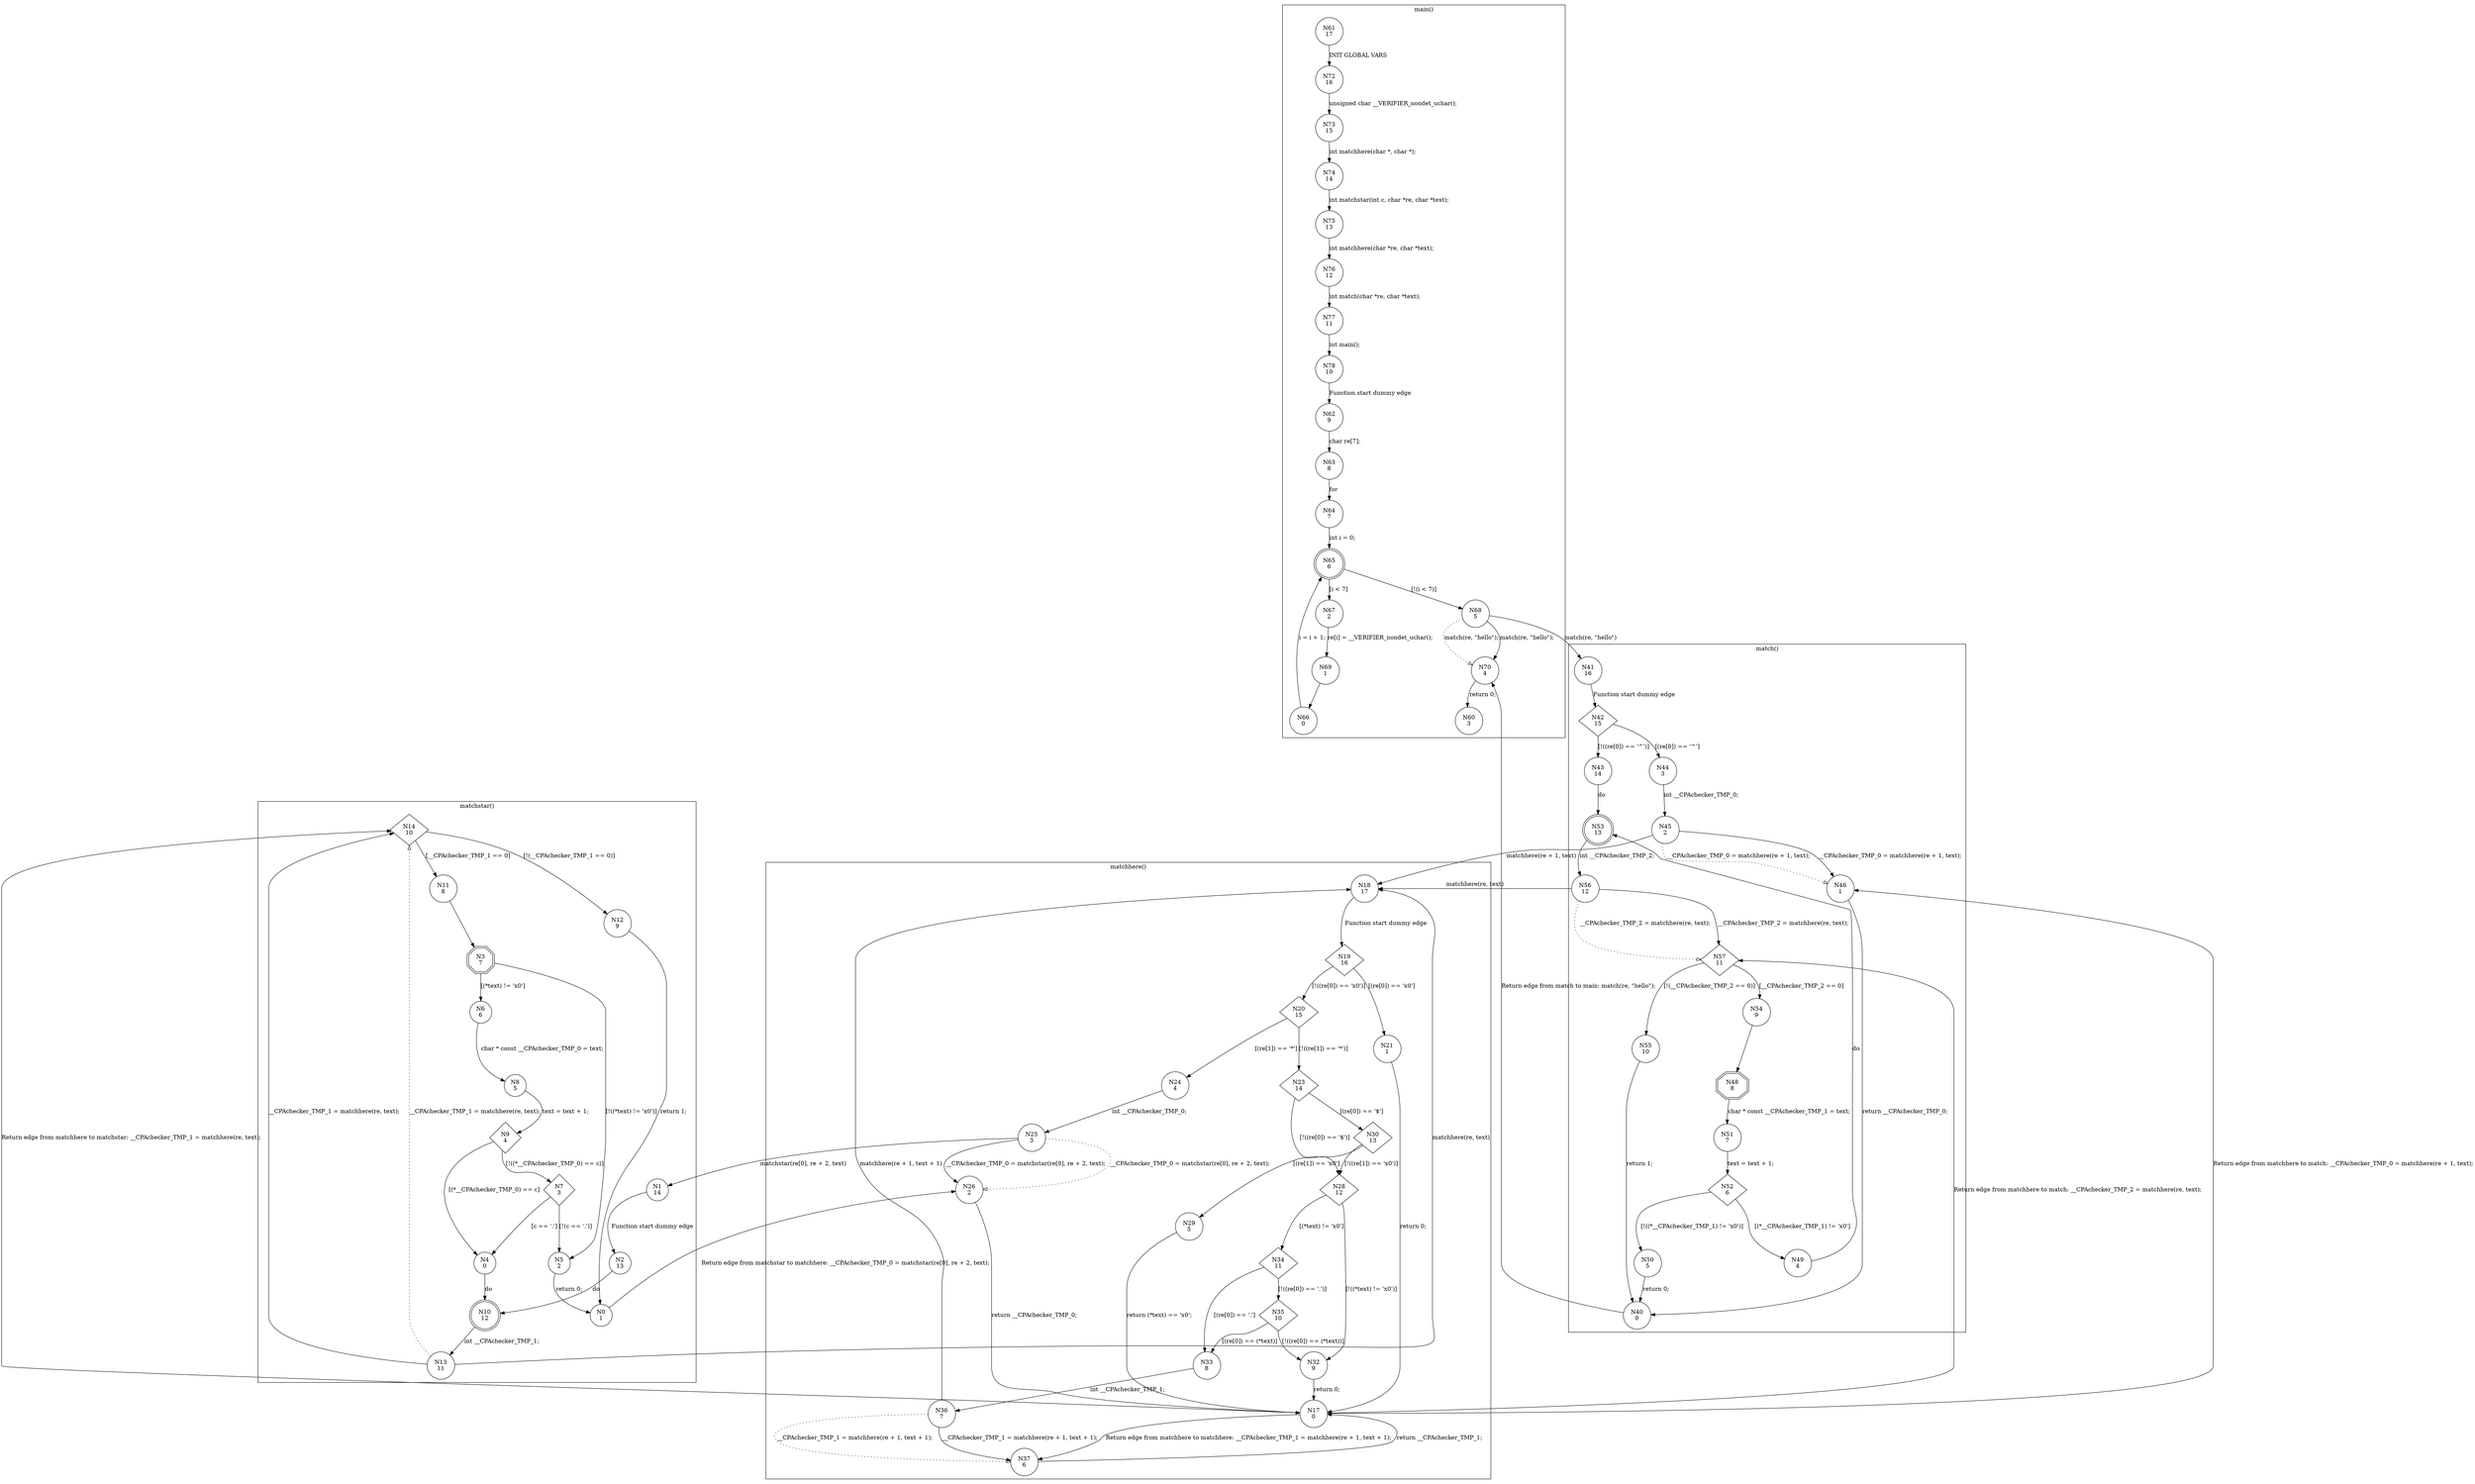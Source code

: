 digraph CFA {
61 [shape="circle" label="N61\n17"]
72 [shape="circle" label="N72\n16"]
73 [shape="circle" label="N73\n15"]
74 [shape="circle" label="N74\n14"]
75 [shape="circle" label="N75\n13"]
76 [shape="circle" label="N76\n12"]
77 [shape="circle" label="N77\n11"]
78 [shape="circle" label="N78\n10"]
62 [shape="circle" label="N62\n9"]
63 [shape="circle" label="N63\n8"]
64 [shape="circle" label="N64\n7"]
65 [shape="doublecircle" label="N65\n6"]
68 [shape="circle" label="N68\n5"]
41 [shape="circle" label="N41\n16"]
42 [shape="diamond" label="N42\n15"]
43 [shape="circle" label="N43\n14"]
53 [shape="doublecircle" label="N53\n13"]
56 [shape="circle" label="N56\n12"]
18 [shape="circle" label="N18\n17"]
19 [shape="diamond" label="N19\n16"]
20 [shape="diamond" label="N20\n15"]
23 [shape="diamond" label="N23\n14"]
28 [shape="diamond" label="N28\n12"]
32 [shape="circle" label="N32\n9"]
17 [shape="circle" label="N17\n0"]
14 [shape="diamond" label="N14\n10"]
12 [shape="circle" label="N12\n9"]
0 [shape="circle" label="N0\n1"]
26 [shape="circle" label="N26\n2"]
11 [shape="circle" label="N11\n8"]
3 [shape="doubleoctagon" label="N3\n7"]
5 [shape="circle" label="N5\n2"]
6 [shape="circle" label="N6\n6"]
8 [shape="circle" label="N8\n5"]
9 [shape="diamond" label="N9\n4"]
7 [shape="diamond" label="N7\n3"]
4 [shape="circle" label="N4\n0"]
10 [shape="doublecircle" label="N10\n12"]
13 [shape="circle" label="N13\n11"]
37 [shape="circle" label="N37\n6"]
46 [shape="circle" label="N46\n1"]
40 [shape="circle" label="N40\n0"]
70 [shape="circle" label="N70\n4"]
60 [shape="circle" label="N60\n3"]
57 [shape="diamond" label="N57\n11"]
55 [shape="circle" label="N55\n10"]
54 [shape="circle" label="N54\n9"]
48 [shape="doubleoctagon" label="N48\n8"]
51 [shape="circle" label="N51\n7"]
52 [shape="diamond" label="N52\n6"]
50 [shape="circle" label="N50\n5"]
49 [shape="circle" label="N49\n4"]
34 [shape="diamond" label="N34\n11"]
35 [shape="diamond" label="N35\n10"]
33 [shape="circle" label="N33\n8"]
36 [shape="circle" label="N36\n7"]
30 [shape="diamond" label="N30\n13"]
29 [shape="circle" label="N29\n5"]
24 [shape="circle" label="N24\n4"]
25 [shape="circle" label="N25\n3"]
1 [shape="circle" label="N1\n14"]
2 [shape="circle" label="N2\n13"]
21 [shape="circle" label="N21\n1"]
44 [shape="circle" label="N44\n3"]
45 [shape="circle" label="N45\n2"]
67 [shape="circle" label="N67\n2"]
69 [shape="circle" label="N69\n1"]
66 [shape="circle" label="N66\n0"]
node [shape="circle"]
subgraph cluster_main {
label="main()"
61 -> 72 [label="INIT GLOBAL VARS"]
72 -> 73 [label="unsigned char __VERIFIER_nondet_uchar();"]
73 -> 74 [label="int matchhere(char *, char *);"]
74 -> 75 [label="int matchstar(int c, char *re, char *text);"]
75 -> 76 [label="int matchhere(char *re, char *text);"]
76 -> 77 [label="int match(char *re, char *text);"]
77 -> 78 [label="int main();"]
78 -> 62 [label="Function start dummy edge"]
62 -> 63 [label="char re[7];"]
63 -> 64 [label="for"]
64 -> 65 [label="int i = 0;"]
65 -> 67 [label="[i < 7]"]
65 -> 68 [label="[!(i < 7)]"]
68 -> 70 [label="match(re, \"hello\");" style="dotted" arrowhead="empty"]
68 -> 70 [label="match(re, \"hello\");"]
70 -> 60 [label="return 0;"]
67 -> 69 [label="re[i] = __VERIFIER_nondet_uchar();"]
69 -> 66 [label=""]
66 -> 65 [label="i = i + 1;"]}
subgraph cluster_match {
label="match()"
41 -> 42 [label="Function start dummy edge"]
42 -> 44 [label="[(re[0]) == '^']"]
42 -> 43 [label="[!((re[0]) == '^')]"]
43 -> 53 [label="do"]
53 -> 56 [label="int __CPAchecker_TMP_2;"]
56 -> 57 [label="__CPAchecker_TMP_2 = matchhere(re, text);" style="dotted" arrowhead="empty"]
56 -> 57 [label="__CPAchecker_TMP_2 = matchhere(re, text);"]
46 -> 40 [label="return __CPAchecker_TMP_0;"]
57 -> 54 [label="[__CPAchecker_TMP_2 == 0]"]
57 -> 55 [label="[!(__CPAchecker_TMP_2 == 0)]"]
55 -> 40 [label="return 1;"]
54 -> 48 [label=""]
48 -> 51 [label="char * const __CPAchecker_TMP_1 = text;"]
51 -> 52 [label="text = text + 1;"]
52 -> 49 [label="[(*__CPAchecker_TMP_1) != '\x0']"]
52 -> 50 [label="[!((*__CPAchecker_TMP_1) != '\x0')]"]
50 -> 40 [label="return 0;"]
49 -> 53 [label="do"]
44 -> 45 [label="int __CPAchecker_TMP_0;"]
45 -> 46 [label="__CPAchecker_TMP_0 = matchhere(re + 1, text);" style="dotted" arrowhead="empty"]
45 -> 46 [label="__CPAchecker_TMP_0 = matchhere(re + 1, text);"]}
subgraph cluster_matchhere {
label="matchhere()"
18 -> 19 [label="Function start dummy edge"]
19 -> 21 [label="[(re[0]) == '\x0']"]
19 -> 20 [label="[!((re[0]) == '\x0')]"]
20 -> 24 [label="[(re[1]) == '*']"]
20 -> 23 [label="[!((re[1]) == '*')]"]
23 -> 30 [label="[(re[0]) == '$']"]
23 -> 28 [label="[!((re[0]) == '$')]"]
28 -> 34 [label="[(*text) != '\x0']"]
28 -> 32 [label="[!((*text) != '\x0')]"]
32 -> 17 [label="return 0;"]
26 -> 17 [label="return __CPAchecker_TMP_0;"]
37 -> 17 [label="return __CPAchecker_TMP_1;"]
34 -> 33 [label="[(re[0]) == '.']"]
34 -> 35 [label="[!((re[0]) == '.')]"]
35 -> 33 [label="[(re[0]) == (*text)]"]
35 -> 32 [label="[!((re[0]) == (*text))]"]
33 -> 36 [label="int __CPAchecker_TMP_1;"]
36 -> 37 [label="__CPAchecker_TMP_1 = matchhere(re + 1, text + 1);" style="dotted" arrowhead="empty"]
36 -> 37 [label="__CPAchecker_TMP_1 = matchhere(re + 1, text + 1);"]
30 -> 29 [label="[(re[1]) == '\x0']"]
30 -> 28 [label="[!((re[1]) == '\x0')]"]
29 -> 17 [label="return (*text) == '\x0';"]
24 -> 25 [label="int __CPAchecker_TMP_0;"]
25 -> 26 [label="__CPAchecker_TMP_0 = matchstar(re[0], re + 2, text);" style="dotted" arrowhead="empty"]
25 -> 26 [label="__CPAchecker_TMP_0 = matchstar(re[0], re + 2, text);"]
21 -> 17 [label="return 0;"]}
subgraph cluster_matchstar {
label="matchstar()"
14 -> 11 [label="[__CPAchecker_TMP_1 == 0]"]
14 -> 12 [label="[!(__CPAchecker_TMP_1 == 0)]"]
12 -> 0 [label="return 1;"]
11 -> 3 [label=""]
3 -> 6 [label="[(*text) != '\x0']"]
3 -> 5 [label="[!((*text) != '\x0')]"]
5 -> 0 [label="return 0;"]
6 -> 8 [label="char * const __CPAchecker_TMP_0 = text;"]
8 -> 9 [label="text = text + 1;"]
9 -> 4 [label="[(*__CPAchecker_TMP_0) == c]"]
9 -> 7 [label="[!((*__CPAchecker_TMP_0) == c)]"]
7 -> 4 [label="[c == '.']"]
7 -> 5 [label="[!(c == '.')]"]
4 -> 10 [label="do"]
10 -> 13 [label="int __CPAchecker_TMP_1;"]
13 -> 14 [label="__CPAchecker_TMP_1 = matchhere(re, text);" style="dotted" arrowhead="empty"]
13 -> 14 [label="__CPAchecker_TMP_1 = matchhere(re, text);"]
1 -> 2 [label="Function start dummy edge"]
2 -> 10 [label="do"]}
68 -> 41 [label="match(re, \"hello\")"]
56 -> 18 [label="matchhere(re, text)"]
17 -> 57 [label="Return edge from matchhere to match: __CPAchecker_TMP_2 = matchhere(re, text);"]
17 -> 46 [label="Return edge from matchhere to match: __CPAchecker_TMP_0 = matchhere(re + 1, text);"]
17 -> 37 [label="Return edge from matchhere to matchhere: __CPAchecker_TMP_1 = matchhere(re + 1, text + 1);"]
17 -> 14 [label="Return edge from matchhere to matchstar: __CPAchecker_TMP_1 = matchhere(re, text);"]
0 -> 26 [label="Return edge from matchstar to matchhere: __CPAchecker_TMP_0 = matchstar(re[0], re + 2, text);"]
13 -> 18 [label="matchhere(re, text)"]
40 -> 70 [label="Return edge from match to main: match(re, \"hello\");"]
36 -> 18 [label="matchhere(re + 1, text + 1)"]
25 -> 1 [label="matchstar(re[0], re + 2, text)"]
45 -> 18 [label="matchhere(re + 1, text)"]}